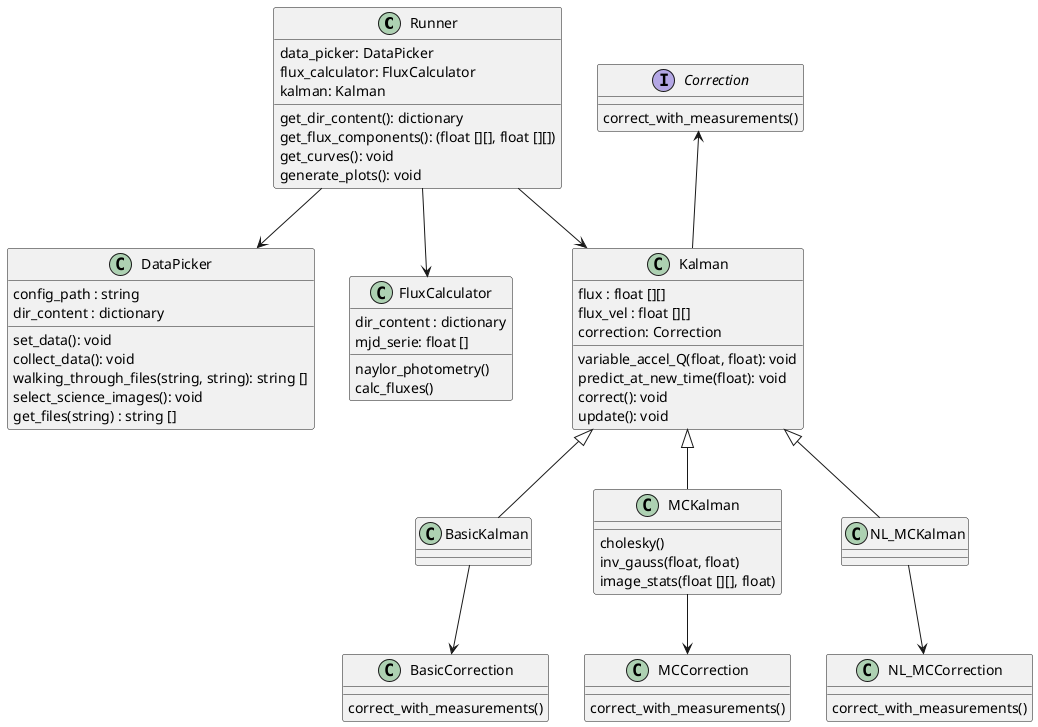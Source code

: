 @startuml


class Runner{
data_picker: DataPicker
flux_calculator: FluxCalculator
kalman: Kalman


get_dir_content(): dictionary
get_flux_components(): (float [][], float [][])
get_curves(): void
generate_plots(): void
}

class DataPicker{
config_path : string
dir_content : dictionary

set_data(): void
collect_data(): void
walking_through_files(string, string): string []
select_science_images(): void
get_files(string) : string []
}

class FluxCalculator{
dir_content : dictionary
mjd_serie: float []

naylor_photometry()
calc_fluxes()
}
class Kalman{
flux : float [][]
flux_vel : float [][]
correction: Correction
variable_accel_Q(float, float): void
predict_at_new_time(float): void
correct(): void
update(): void
}
class BasicKalman
class MCKalman{
cholesky()
inv_gauss(float, float)
image_stats(float [][], float)
}
class NL_MCKalman


Kalman <|-- BasicKalman
Kalman <|-- MCKalman
Kalman <|-- NL_MCKalman


Runner --> DataPicker
Runner --> Kalman
Runner --> FluxCalculator


BasicKalman --> BasicCorrection
MCKalman --> MCCorrection
NL_MCKalman --> NL_MCCorrection

Interface Correction{
correct_with_measurements()
}
Correction <-- Kalman

class BasicCorrection{
correct_with_measurements()

}
class MCCorrection{
correct_with_measurements()

}
class NL_MCCorrection{
correct_with_measurements()
}


@enduml